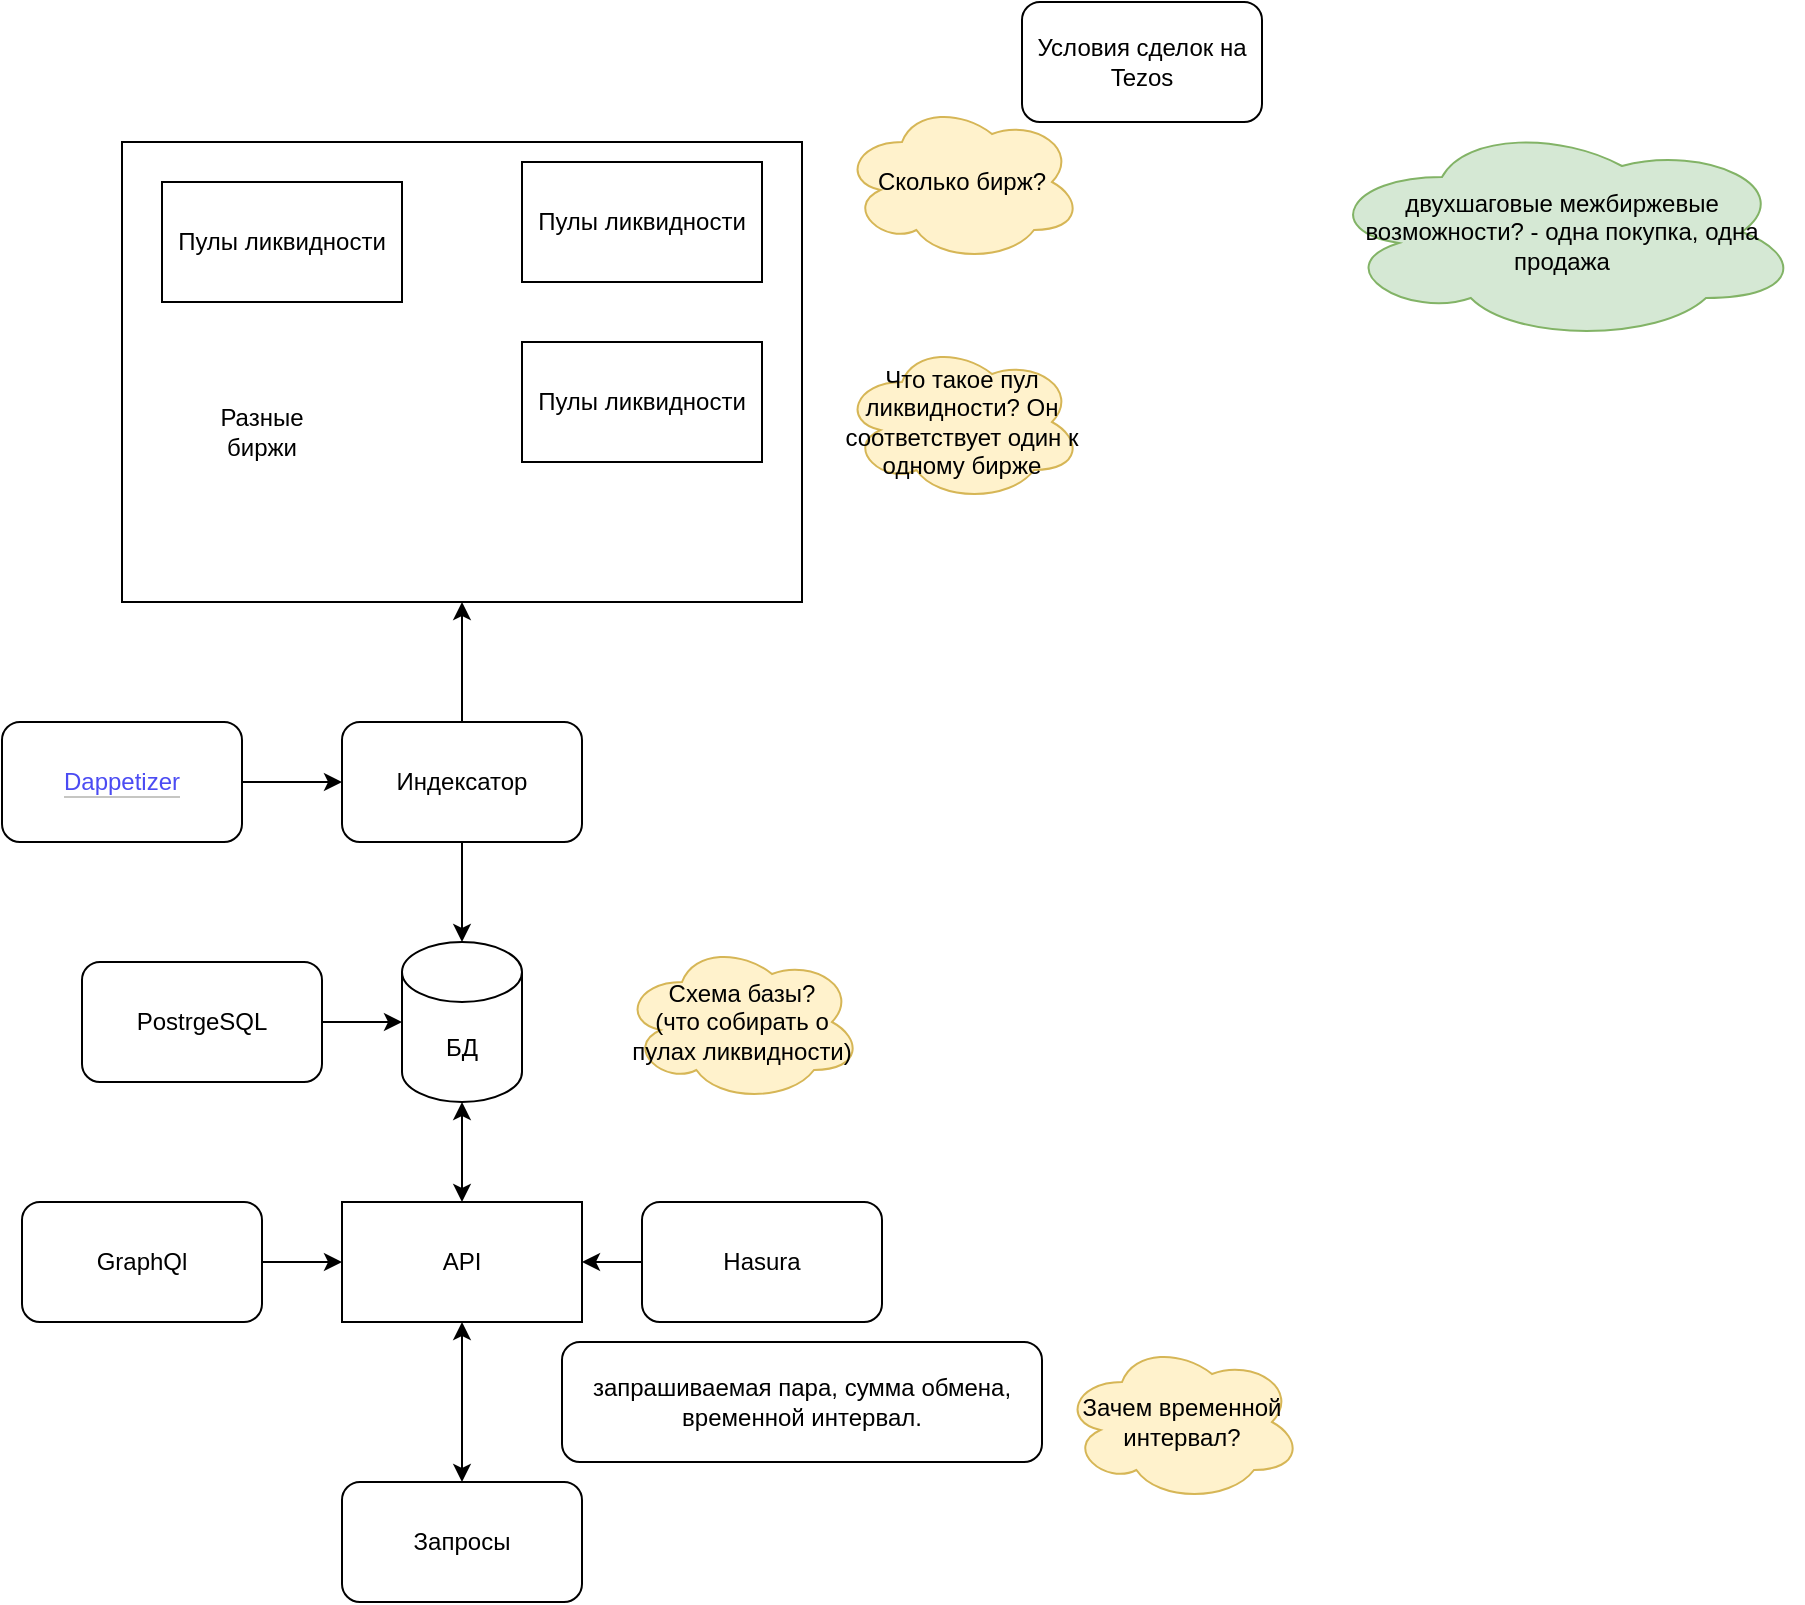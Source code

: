 <mxfile version="16.5.6" type="github">
  <diagram id="no24y_fG2SvdXwP2ArJX" name="Page-1">
    <mxGraphModel dx="2062" dy="1149" grid="1" gridSize="10" guides="1" tooltips="1" connect="1" arrows="1" fold="1" page="1" pageScale="1" pageWidth="827" pageHeight="1169" math="0" shadow="0">
      <root>
        <mxCell id="0" />
        <mxCell id="1" parent="0" />
        <mxCell id="nBJgCK8kWhTIYrsZ_Vpa-8" value="" style="rounded=0;whiteSpace=wrap;html=1;" parent="1" vertex="1">
          <mxGeometry x="70" y="110" width="340" height="230" as="geometry" />
        </mxCell>
        <mxCell id="nBJgCK8kWhTIYrsZ_Vpa-1" value="Пулы ликвидности" style="rounded=0;whiteSpace=wrap;html=1;" parent="1" vertex="1">
          <mxGeometry x="90" y="130" width="120" height="60" as="geometry" />
        </mxCell>
        <mxCell id="nBJgCK8kWhTIYrsZ_Vpa-2" value="Индексатор" style="rounded=1;whiteSpace=wrap;html=1;" parent="1" vertex="1">
          <mxGeometry x="180" y="400" width="120" height="60" as="geometry" />
        </mxCell>
        <mxCell id="nBJgCK8kWhTIYrsZ_Vpa-3" value="БД" style="shape=cylinder3;whiteSpace=wrap;html=1;boundedLbl=1;backgroundOutline=1;size=15;" parent="1" vertex="1">
          <mxGeometry x="210" y="510" width="60" height="80" as="geometry" />
        </mxCell>
        <mxCell id="nBJgCK8kWhTIYrsZ_Vpa-4" value="" style="endArrow=classic;html=1;rounded=0;exitX=0.5;exitY=0;exitDx=0;exitDy=0;entryX=0.5;entryY=1;entryDx=0;entryDy=0;" parent="1" source="nBJgCK8kWhTIYrsZ_Vpa-2" target="nBJgCK8kWhTIYrsZ_Vpa-8" edge="1">
          <mxGeometry width="50" height="50" relative="1" as="geometry">
            <mxPoint x="390" y="610" as="sourcePoint" />
            <mxPoint x="440" y="560" as="targetPoint" />
          </mxGeometry>
        </mxCell>
        <mxCell id="nBJgCK8kWhTIYrsZ_Vpa-5" value="" style="endArrow=classic;html=1;rounded=0;exitX=0.5;exitY=1;exitDx=0;exitDy=0;entryX=0.5;entryY=0;entryDx=0;entryDy=0;entryPerimeter=0;" parent="1" source="nBJgCK8kWhTIYrsZ_Vpa-2" target="nBJgCK8kWhTIYrsZ_Vpa-3" edge="1">
          <mxGeometry width="50" height="50" relative="1" as="geometry">
            <mxPoint x="390" y="610" as="sourcePoint" />
            <mxPoint x="440" y="560" as="targetPoint" />
          </mxGeometry>
        </mxCell>
        <mxCell id="nBJgCK8kWhTIYrsZ_Vpa-6" value="Пулы ликвидности" style="rounded=0;whiteSpace=wrap;html=1;" parent="1" vertex="1">
          <mxGeometry x="270" y="120" width="120" height="60" as="geometry" />
        </mxCell>
        <mxCell id="nBJgCK8kWhTIYrsZ_Vpa-7" value="Пулы ликвидности" style="rounded=0;whiteSpace=wrap;html=1;" parent="1" vertex="1">
          <mxGeometry x="270" y="210" width="120" height="60" as="geometry" />
        </mxCell>
        <mxCell id="nBJgCK8kWhTIYrsZ_Vpa-9" value="Разные биржи" style="text;html=1;strokeColor=none;fillColor=none;align=center;verticalAlign=middle;whiteSpace=wrap;rounded=0;" parent="1" vertex="1">
          <mxGeometry x="110" y="240" width="60" height="30" as="geometry" />
        </mxCell>
        <mxCell id="nBJgCK8kWhTIYrsZ_Vpa-10" value="API" style="rounded=0;whiteSpace=wrap;html=1;" parent="1" vertex="1">
          <mxGeometry x="180" y="640" width="120" height="60" as="geometry" />
        </mxCell>
        <mxCell id="nBJgCK8kWhTIYrsZ_Vpa-11" value="Запросы" style="rounded=1;whiteSpace=wrap;html=1;" parent="1" vertex="1">
          <mxGeometry x="180" y="780" width="120" height="60" as="geometry" />
        </mxCell>
        <mxCell id="nBJgCK8kWhTIYrsZ_Vpa-13" value="" style="endArrow=classic;startArrow=classic;html=1;rounded=0;exitX=0.5;exitY=0;exitDx=0;exitDy=0;" parent="1" source="nBJgCK8kWhTIYrsZ_Vpa-10" target="nBJgCK8kWhTIYrsZ_Vpa-3" edge="1">
          <mxGeometry width="50" height="50" relative="1" as="geometry">
            <mxPoint x="170" y="500" as="sourcePoint" />
            <mxPoint x="220" y="450" as="targetPoint" />
          </mxGeometry>
        </mxCell>
        <mxCell id="nBJgCK8kWhTIYrsZ_Vpa-14" value="" style="endArrow=classic;startArrow=classic;html=1;rounded=0;exitX=0.5;exitY=0;exitDx=0;exitDy=0;entryX=0.5;entryY=1;entryDx=0;entryDy=0;" parent="1" source="nBJgCK8kWhTIYrsZ_Vpa-11" target="nBJgCK8kWhTIYrsZ_Vpa-10" edge="1">
          <mxGeometry width="50" height="50" relative="1" as="geometry">
            <mxPoint x="170" y="450" as="sourcePoint" />
            <mxPoint x="220" y="400" as="targetPoint" />
          </mxGeometry>
        </mxCell>
        <mxCell id="nBJgCK8kWhTIYrsZ_Vpa-15" value="запрашиваемая пара, сумма обмена, временной интервал." style="rounded=1;whiteSpace=wrap;html=1;" parent="1" vertex="1">
          <mxGeometry x="290" y="710" width="240" height="60" as="geometry" />
        </mxCell>
        <mxCell id="nBJgCK8kWhTIYrsZ_Vpa-16" value="Зачем временной интервал?" style="ellipse;shape=cloud;whiteSpace=wrap;html=1;fillColor=#fff2cc;strokeColor=#d6b656;" parent="1" vertex="1">
          <mxGeometry x="540" y="710" width="120" height="80" as="geometry" />
        </mxCell>
        <mxCell id="nBJgCK8kWhTIYrsZ_Vpa-17" value="двухшаговые межбиржевые возможности? - одна покупка, одна продажа" style="ellipse;shape=cloud;whiteSpace=wrap;html=1;fillColor=#d5e8d4;strokeColor=#82b366;" parent="1" vertex="1">
          <mxGeometry x="670" y="100" width="240" height="110" as="geometry" />
        </mxCell>
        <mxCell id="nBJgCK8kWhTIYrsZ_Vpa-18" value="&lt;a href=&quot;https://dappetizer.dev/&quot; style=&quot;cursor: pointer ; overflow-wrap: break-word ; text-decoration: inherit&quot; class=&quot;notion-link-token notion-enable-hover&quot; target=&quot;_blank&quot;&gt;&lt;span style=&quot;border-bottom: 0.05em solid ; border-color: rgba(55 , 53 , 47 , 0.4) ; opacity: 0.7&quot; class=&quot;link-annotation-unknown-block-id-355227439&quot;&gt;Dappetizer&lt;/span&gt;&lt;/a&gt;" style="rounded=1;whiteSpace=wrap;html=1;" parent="1" vertex="1">
          <mxGeometry x="10" y="400" width="120" height="60" as="geometry" />
        </mxCell>
        <mxCell id="nBJgCK8kWhTIYrsZ_Vpa-19" value="" style="endArrow=classic;html=1;rounded=0;exitX=1;exitY=0.5;exitDx=0;exitDy=0;entryX=0;entryY=0.5;entryDx=0;entryDy=0;" parent="1" source="nBJgCK8kWhTIYrsZ_Vpa-18" target="nBJgCK8kWhTIYrsZ_Vpa-2" edge="1">
          <mxGeometry width="50" height="50" relative="1" as="geometry">
            <mxPoint x="170" y="490" as="sourcePoint" />
            <mxPoint x="220" y="440" as="targetPoint" />
          </mxGeometry>
        </mxCell>
        <mxCell id="nBJgCK8kWhTIYrsZ_Vpa-20" value="Hasura" style="rounded=1;whiteSpace=wrap;html=1;" parent="1" vertex="1">
          <mxGeometry x="330" y="640" width="120" height="60" as="geometry" />
        </mxCell>
        <mxCell id="nBJgCK8kWhTIYrsZ_Vpa-21" value="" style="endArrow=classic;html=1;rounded=0;exitX=0;exitY=0.5;exitDx=0;exitDy=0;entryX=1;entryY=0.5;entryDx=0;entryDy=0;" parent="1" source="nBJgCK8kWhTIYrsZ_Vpa-20" target="nBJgCK8kWhTIYrsZ_Vpa-10" edge="1">
          <mxGeometry width="50" height="50" relative="1" as="geometry">
            <mxPoint x="170" y="490" as="sourcePoint" />
            <mxPoint x="220" y="440" as="targetPoint" />
          </mxGeometry>
        </mxCell>
        <mxCell id="nBJgCK8kWhTIYrsZ_Vpa-22" value="GraphQl" style="rounded=1;whiteSpace=wrap;html=1;" parent="1" vertex="1">
          <mxGeometry x="20" y="640" width="120" height="60" as="geometry" />
        </mxCell>
        <mxCell id="nBJgCK8kWhTIYrsZ_Vpa-23" value="" style="endArrow=classic;html=1;rounded=0;exitX=1;exitY=0.5;exitDx=0;exitDy=0;entryX=0;entryY=0.5;entryDx=0;entryDy=0;" parent="1" source="nBJgCK8kWhTIYrsZ_Vpa-22" target="nBJgCK8kWhTIYrsZ_Vpa-10" edge="1">
          <mxGeometry width="50" height="50" relative="1" as="geometry">
            <mxPoint x="170" y="490" as="sourcePoint" />
            <mxPoint x="220" y="440" as="targetPoint" />
          </mxGeometry>
        </mxCell>
        <mxCell id="nBJgCK8kWhTIYrsZ_Vpa-24" value="PostrgeSQL" style="rounded=1;whiteSpace=wrap;html=1;" parent="1" vertex="1">
          <mxGeometry x="50" y="520" width="120" height="60" as="geometry" />
        </mxCell>
        <mxCell id="nBJgCK8kWhTIYrsZ_Vpa-25" value="" style="endArrow=classic;html=1;rounded=0;exitX=1;exitY=0.5;exitDx=0;exitDy=0;entryX=0;entryY=0.5;entryDx=0;entryDy=0;entryPerimeter=0;" parent="1" source="nBJgCK8kWhTIYrsZ_Vpa-24" target="nBJgCK8kWhTIYrsZ_Vpa-3" edge="1">
          <mxGeometry width="50" height="50" relative="1" as="geometry">
            <mxPoint x="340" y="490" as="sourcePoint" />
            <mxPoint x="390" y="440" as="targetPoint" />
          </mxGeometry>
        </mxCell>
        <mxCell id="nBJgCK8kWhTIYrsZ_Vpa-26" value="Условия сделок на Tezos" style="rounded=1;whiteSpace=wrap;html=1;fontColor=#000000;" parent="1" vertex="1">
          <mxGeometry x="520" y="40" width="120" height="60" as="geometry" />
        </mxCell>
        <mxCell id="nBJgCK8kWhTIYrsZ_Vpa-27" value="Сколько бирж?" style="ellipse;shape=cloud;whiteSpace=wrap;html=1;fillColor=#fff2cc;strokeColor=#d6b656;" parent="1" vertex="1">
          <mxGeometry x="430" y="90" width="120" height="80" as="geometry" />
        </mxCell>
        <mxCell id="nBJgCK8kWhTIYrsZ_Vpa-28" value="Схема базы?&lt;br&gt;(что собирать о пулах ликвидности)" style="ellipse;shape=cloud;whiteSpace=wrap;html=1;fillColor=#fff2cc;strokeColor=#d6b656;" parent="1" vertex="1">
          <mxGeometry x="320" y="510" width="120" height="80" as="geometry" />
        </mxCell>
        <mxCell id="nBJgCK8kWhTIYrsZ_Vpa-29" value="Что такое пул ликвидности? Он соответствует один к одному бирже" style="ellipse;shape=cloud;whiteSpace=wrap;html=1;fillColor=#fff2cc;strokeColor=#d6b656;" parent="1" vertex="1">
          <mxGeometry x="430" y="210" width="120" height="80" as="geometry" />
        </mxCell>
      </root>
    </mxGraphModel>
  </diagram>
</mxfile>
